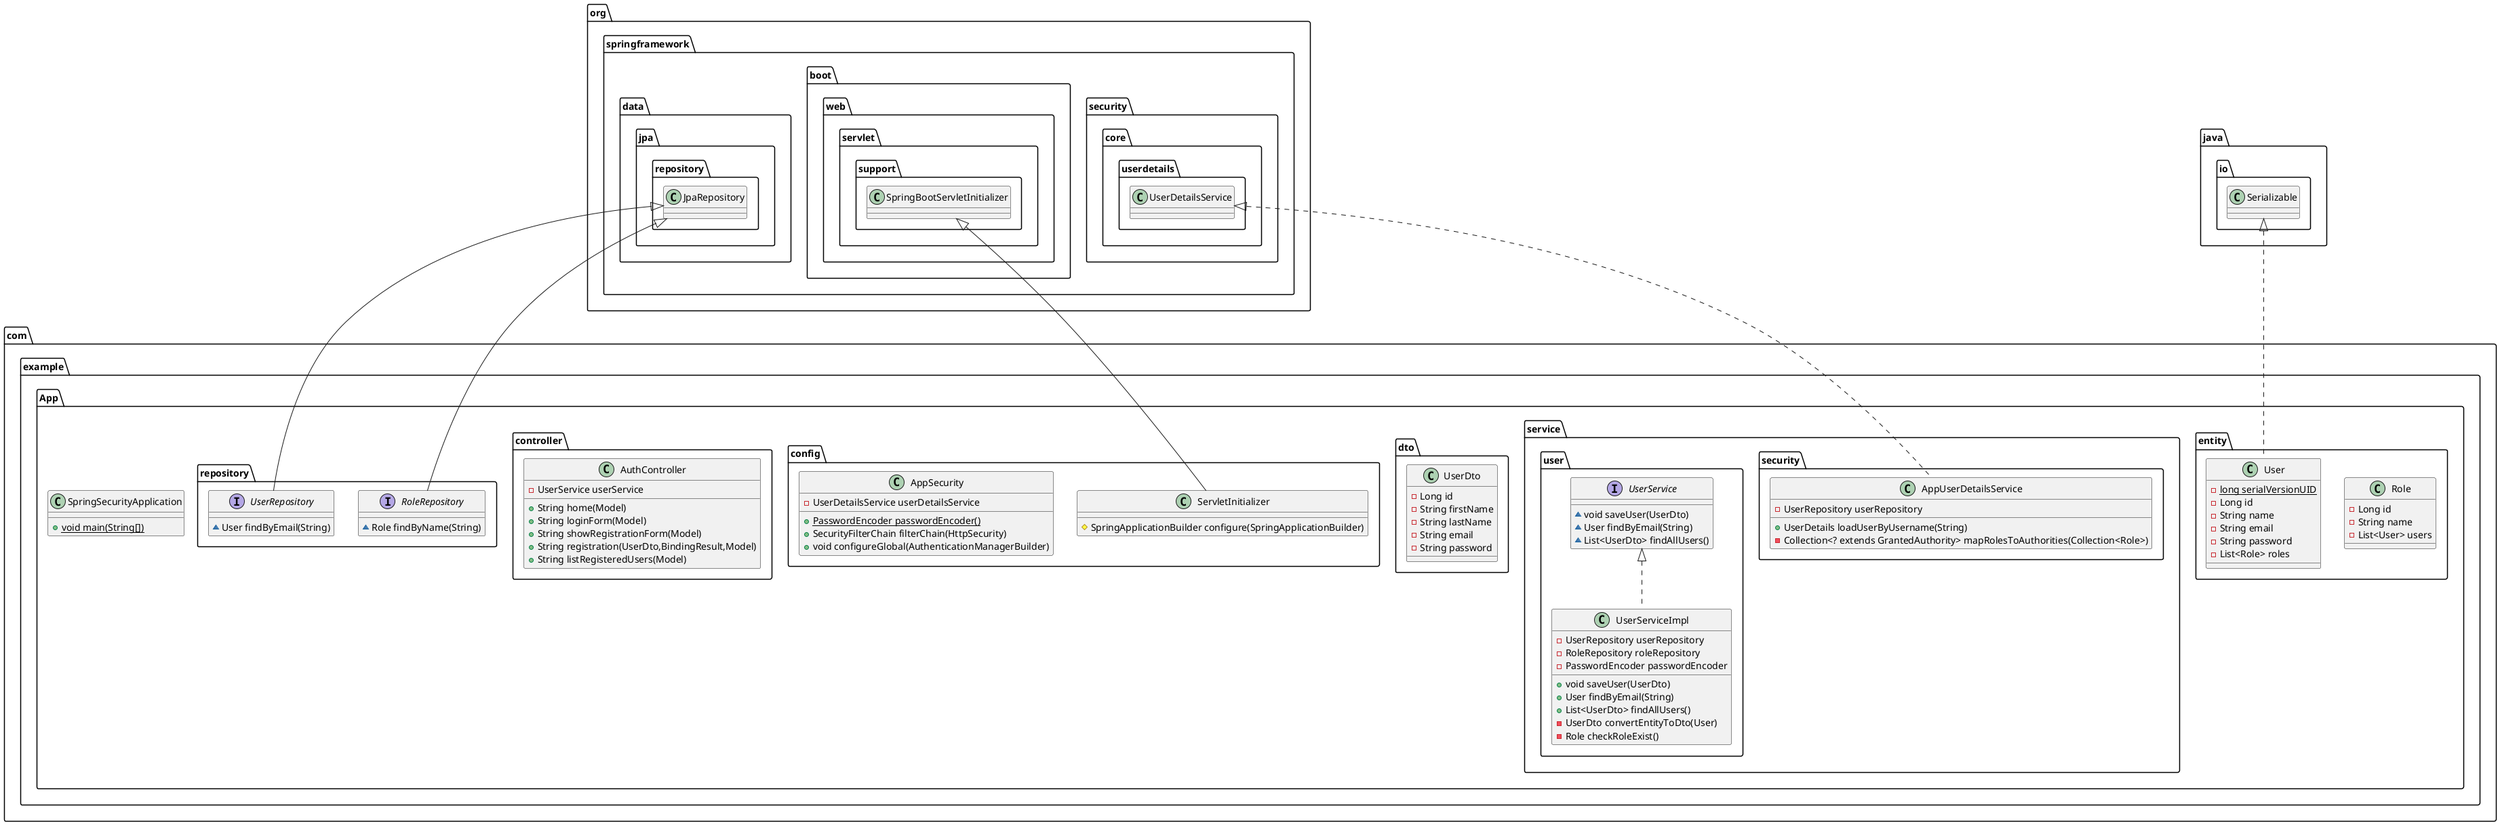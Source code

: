 @startuml
class com.example.App.service.security.AppUserDetailsService {
- UserRepository userRepository
+ UserDetails loadUserByUsername(String)
- Collection<? extends GrantedAuthority> mapRolesToAuthorities(Collection<Role>)
}


class com.example.App.entity.Role {
- Long id
- String name
- List<User> users
}

class com.example.App.service.user.UserServiceImpl {
- UserRepository userRepository
- RoleRepository roleRepository
- PasswordEncoder passwordEncoder
+ void saveUser(UserDto)
+ User findByEmail(String)
+ List<UserDto> findAllUsers()
- UserDto convertEntityToDto(User)
- Role checkRoleExist()
}


class com.example.App.dto.UserDto {
- Long id
- String firstName
- String lastName
- String email
- String password
}

class com.example.App.config.ServletInitializer {
# SpringApplicationBuilder configure(SpringApplicationBuilder)
}

interface com.example.App.service.user.UserService {
~ void saveUser(UserDto)
~ User findByEmail(String)
~ List<UserDto> findAllUsers()
}

class com.example.App.controller.AuthController {
- UserService userService
+ String home(Model)
+ String loginForm(Model)
+ String showRegistrationForm(Model)
+ String registration(UserDto,BindingResult,Model)
+ String listRegisteredUsers(Model)
}


interface com.example.App.repository.RoleRepository {
~ Role findByName(String)
}

class com.example.App.entity.User {
- {static} long serialVersionUID
- Long id
- String name
- String email
- String password
- List<Role> roles
}

class com.example.App.SpringSecurityApplication {
+ {static} void main(String[])
}

interface com.example.App.repository.UserRepository {
~ User findByEmail(String)
}

class com.example.App.config.AppSecurity {
- UserDetailsService userDetailsService
+ {static} PasswordEncoder passwordEncoder()
+ SecurityFilterChain filterChain(HttpSecurity)
+ void configureGlobal(AuthenticationManagerBuilder)
}




org.springframework.security.core.userdetails.UserDetailsService <|.. com.example.App.service.security.AppUserDetailsService
com.example.App.service.user.UserService <|.. com.example.App.service.user.UserServiceImpl
org.springframework.boot.web.servlet.support.SpringBootServletInitializer <|-- com.example.App.config.ServletInitializer
org.springframework.data.jpa.repository.JpaRepository <|-- com.example.App.repository.RoleRepository
java.io.Serializable <|.. com.example.App.entity.User
org.springframework.data.jpa.repository.JpaRepository <|-- com.example.App.repository.UserRepository
@enduml